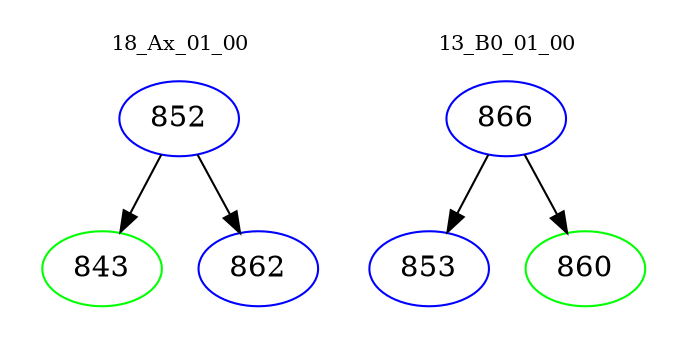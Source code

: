 digraph{
subgraph cluster_0 {
color = white
label = "18_Ax_01_00";
fontsize=10;
T0_852 [label="852", color="blue"]
T0_852 -> T0_843 [color="black"]
T0_843 [label="843", color="green"]
T0_852 -> T0_862 [color="black"]
T0_862 [label="862", color="blue"]
}
subgraph cluster_1 {
color = white
label = "13_B0_01_00";
fontsize=10;
T1_866 [label="866", color="blue"]
T1_866 -> T1_853 [color="black"]
T1_853 [label="853", color="blue"]
T1_866 -> T1_860 [color="black"]
T1_860 [label="860", color="green"]
}
}
